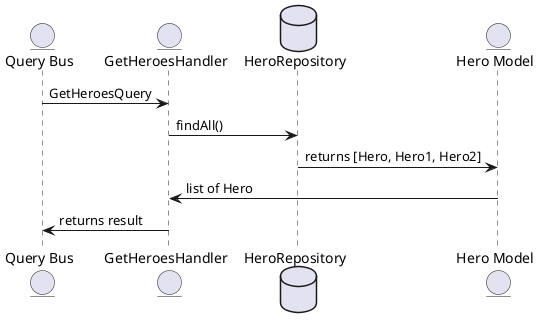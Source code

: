 @startuml
skinparam rectangle {
  BackgroundColor SkyBlue
  BorderColor Black
}

' Components
entity "Query Bus" as QB
entity "GetHeroesHandler" as GHH
database "HeroRepository" as HR
entity "Hero Model" as HM

' Flows
QB -> GHH : GetHeroesQuery
GHH -> HR : findAll()
HR -> HM : returns [Hero, Hero1, Hero2]
HM -> GHH : list of Hero
GHH -> QB : returns result

@enduml
